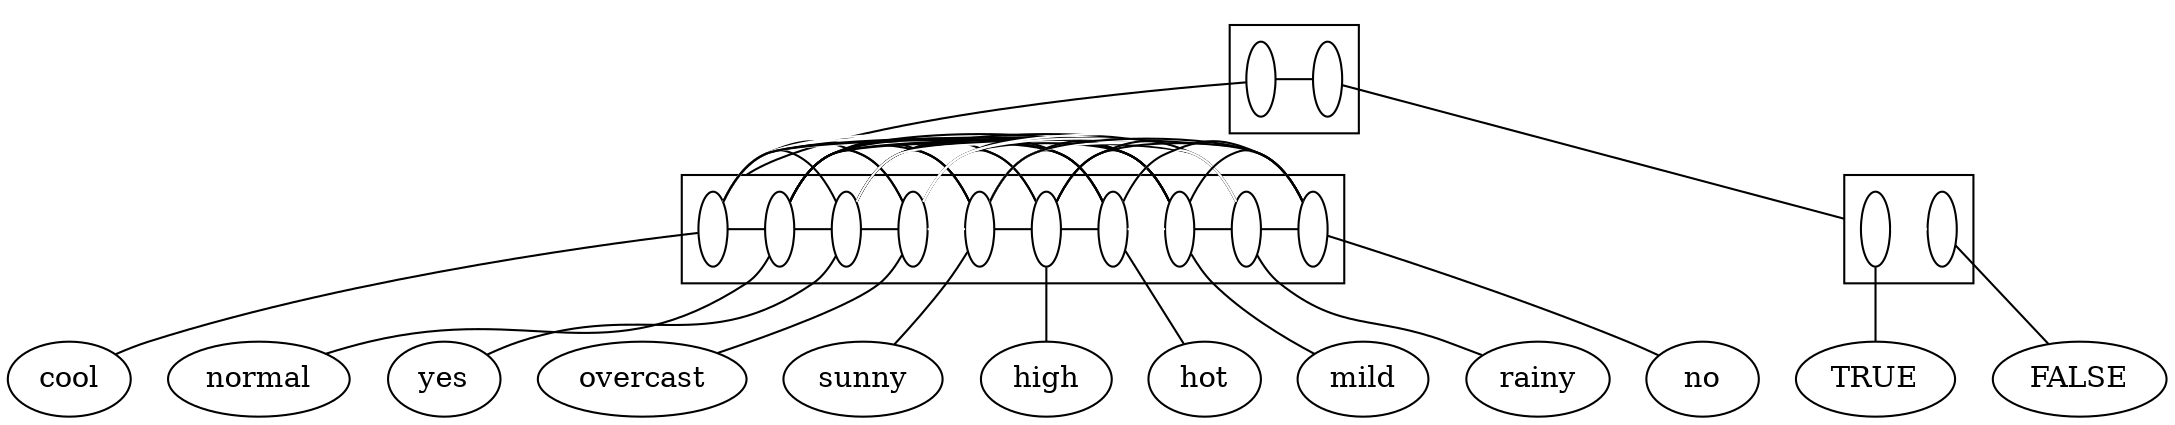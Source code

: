 digraph G {
compound=True;
cool;
normal;
yes;
overcast;
sunny;
high;
hot;
mild;
rainy;
no;
TRUE;
FALSE;
subgraph cluster_TRUEnormalrainyhighFALSEhotovercastsunnynocoolmildyes {
s_normalrainyhighhotovercastsunnynocoolmildyes [label=" ", fillcolor=white, fixedsize=True, width=0.2];
s_TRUEFALSE [label=" ", fillcolor=white, fixedsize=True, width=0.2];
subgraph  {
rank=same;
s_normalrainyhighhotovercastsunnynocoolmildyes -> s_TRUEFALSE  [arrowhead=none, color=black];
}

}

subgraph cluster_normalrainyhighhotovercastsunnynocoolmildyes {
s_cool [label=" ", fillcolor=white, fixedsize=True, width=0.2];
s_normal [label=" ", fillcolor=white, fixedsize=True, width=0.2];
s_yes [label=" ", fillcolor=white, fixedsize=True, width=0.2];
s_overcast [label=" ", fillcolor=white, fixedsize=True, width=0.2];
s_sunny [label=" ", fillcolor=white, fixedsize=True, width=0.2];
s_high [label=" ", fillcolor=white, fixedsize=True, width=0.2];
s_hot [label=" ", fillcolor=white, fixedsize=True, width=0.2];
s_mild [label=" ", fillcolor=white, fixedsize=True, width=0.2];
s_rainy [label=" ", fillcolor=white, fixedsize=True, width=0.2];
s_no [label=" ", fillcolor=white, fixedsize=True, width=0.2];
subgraph  {
rank=same;
s_cool -> s_normal  [arrowhead=none, color=black];
s_cool -> s_yes  [arrowhead=none, color=black];
s_cool -> s_overcast  [arrowhead=none, color=black];
s_cool -> s_sunny  [arrowhead=none, color=black];
s_cool -> s_high  [arrowhead=none, color=white];
s_cool -> s_hot  [arrowhead=none, color=white];
s_cool -> s_mild  [arrowhead=none, color=white];
s_cool -> s_rainy  [arrowhead=none, color=black];
s_cool -> s_no  [arrowhead=none, color=black];
s_normal -> s_yes  [arrowhead=none, color=black];
s_normal -> s_overcast  [arrowhead=none, color=black];
s_normal -> s_sunny  [arrowhead=none, color=black];
s_normal -> s_high  [arrowhead=none, color=white];
s_normal -> s_hot  [arrowhead=none, color=black];
s_normal -> s_mild  [arrowhead=none, color=black];
s_normal -> s_rainy  [arrowhead=none, color=black];
s_normal -> s_no  [arrowhead=none, color=black];
s_yes -> s_overcast  [arrowhead=none, color=black];
s_yes -> s_sunny  [arrowhead=none, color=black];
s_yes -> s_high  [arrowhead=none, color=black];
s_yes -> s_hot  [arrowhead=none, color=black];
s_yes -> s_mild  [arrowhead=none, color=black];
s_yes -> s_rainy  [arrowhead=none, color=black];
s_yes -> s_no  [arrowhead=none, color=white];
s_overcast -> s_sunny  [arrowhead=none, color=white];
s_overcast -> s_high  [arrowhead=none, color=black];
s_overcast -> s_hot  [arrowhead=none, color=black];
s_overcast -> s_mild  [arrowhead=none, color=black];
s_overcast -> s_rainy  [arrowhead=none, color=white];
s_overcast -> s_no  [arrowhead=none, color=white];
s_sunny -> s_high  [arrowhead=none, color=black];
s_sunny -> s_hot  [arrowhead=none, color=black];
s_sunny -> s_mild  [arrowhead=none, color=black];
s_sunny -> s_rainy  [arrowhead=none, color=white];
s_sunny -> s_no  [arrowhead=none, color=black];
s_high -> s_hot  [arrowhead=none, color=black];
s_high -> s_mild  [arrowhead=none, color=black];
s_high -> s_rainy  [arrowhead=none, color=black];
s_high -> s_no  [arrowhead=none, color=black];
s_hot -> s_mild  [arrowhead=none, color=white];
s_hot -> s_rainy  [arrowhead=none, color=white];
s_hot -> s_no  [arrowhead=none, color=black];
s_mild -> s_rainy  [arrowhead=none, color=black];
s_mild -> s_no  [arrowhead=none, color=black];
s_rainy -> s_no  [arrowhead=none, color=black];
}

}

subgraph cluster_TRUEFALSE {
s_TRUE [label=" ", fillcolor=white, fixedsize=True, width=0.2];
s_FALSE [label=" ", fillcolor=white, fixedsize=True, width=0.2];
subgraph  {
rank=same;
s_TRUE -> s_FALSE  [arrowhead=none, color=white];
}

}

s_cool -> cool  [arrowhead=none];
s_normal -> normal  [arrowhead=none];
s_yes -> yes  [arrowhead=none];
s_overcast -> overcast  [arrowhead=none];
s_sunny -> sunny  [arrowhead=none];
s_high -> high  [arrowhead=none];
s_hot -> hot  [arrowhead=none];
s_mild -> mild  [arrowhead=none];
s_rainy -> rainy  [arrowhead=none];
s_no -> no  [arrowhead=none];
s_TRUE -> TRUE  [arrowhead=none];
s_FALSE -> FALSE  [arrowhead=none];
s_normalrainyhighhotovercastsunnynocoolmildyes -> s_cool  [arrowhead=none, lhead=cluster_normalrainyhighhotovercastsunnynocoolmildyes];
s_TRUEFALSE -> s_TRUE  [arrowhead=none, lhead=cluster_TRUEFALSE];
}
